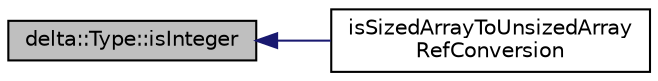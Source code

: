 digraph "delta::Type::isInteger"
{
  edge [fontname="Helvetica",fontsize="10",labelfontname="Helvetica",labelfontsize="10"];
  node [fontname="Helvetica",fontsize="10",shape=record];
  rankdir="LR";
  Node382 [label="delta::Type::isInteger",height=0.2,width=0.4,color="black", fillcolor="grey75", style="filled", fontcolor="black"];
  Node382 -> Node383 [dir="back",color="midnightblue",fontsize="10",style="solid",fontname="Helvetica"];
  Node383 [label="isSizedArrayToUnsizedArray\lRefConversion",height=0.2,width=0.4,color="black", fillcolor="white", style="filled",URL="$irgen-expr_8cpp.html#a2a9c0af458308795c28f54640446b93d"];
}
